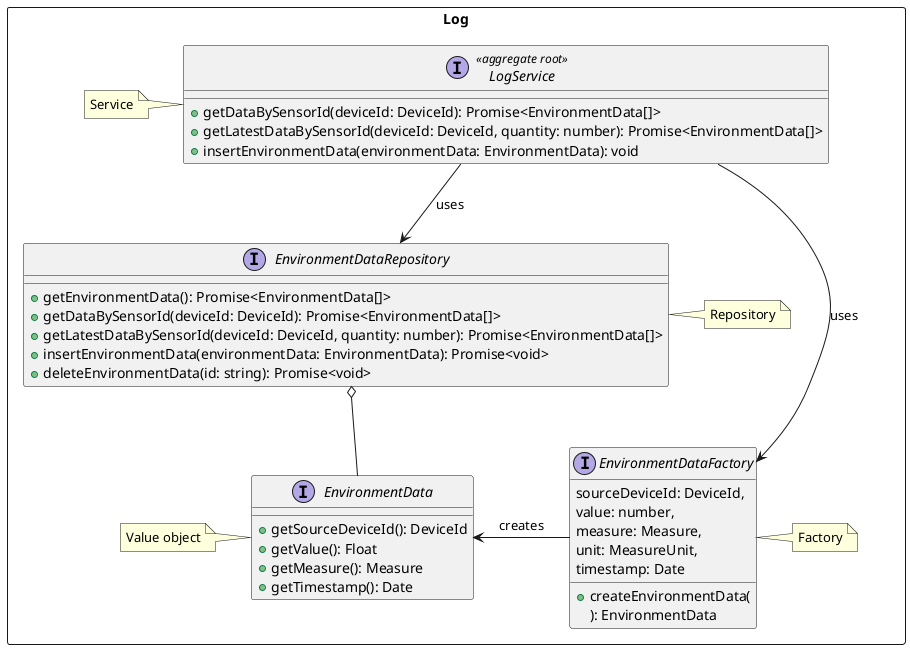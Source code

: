 @startuml

package Log <<Rectangle>> {

    !startsub LogRoot

    interface LogService <<aggregate root>> {
      + getDataBySensorId(deviceId: DeviceId): Promise<EnvironmentData[]>
      + getLatestDataBySensorId(deviceId: DeviceId, quantity: number): Promise<EnvironmentData[]>
      + insertEnvironmentData(environmentData: EnvironmentData): void
    }
    !endsub LogRoot
    note left of LogService: Service
    LogService --> EnvironmentDataRepository : uses
    LogService --> EnvironmentDataFactory : uses

    interface EnvironmentDataRepository {
      + getEnvironmentData(): Promise<EnvironmentData[]>
      + getDataBySensorId(deviceId: DeviceId): Promise<EnvironmentData[]>
      + getLatestDataBySensorId(deviceId: DeviceId, quantity: number): Promise<EnvironmentData[]>
      + insertEnvironmentData(environmentData: EnvironmentData): Promise<void>
      + deleteEnvironmentData(id: string): Promise<void>
    }
    note right of EnvironmentDataRepository : Repository
    EnvironmentDataRepository o-- EnvironmentData

    interface EnvironmentData {
     + getSourceDeviceId(): DeviceId
     + getValue(): Float
     + getMeasure(): Measure
     + getTimestamp(): Date
    }
    note left of EnvironmentData : Value object

    interface EnvironmentDataFactory {
        + createEnvironmentData(
          sourceDeviceId: DeviceId,
          value: number,
          measure: Measure,
          unit: MeasureUnit,
          timestamp: Date
        ): EnvironmentData
    }
    note right of EnvironmentDataFactory : Factory
    EnvironmentDataFactory -left-> EnvironmentData : creates

}
@enduml
